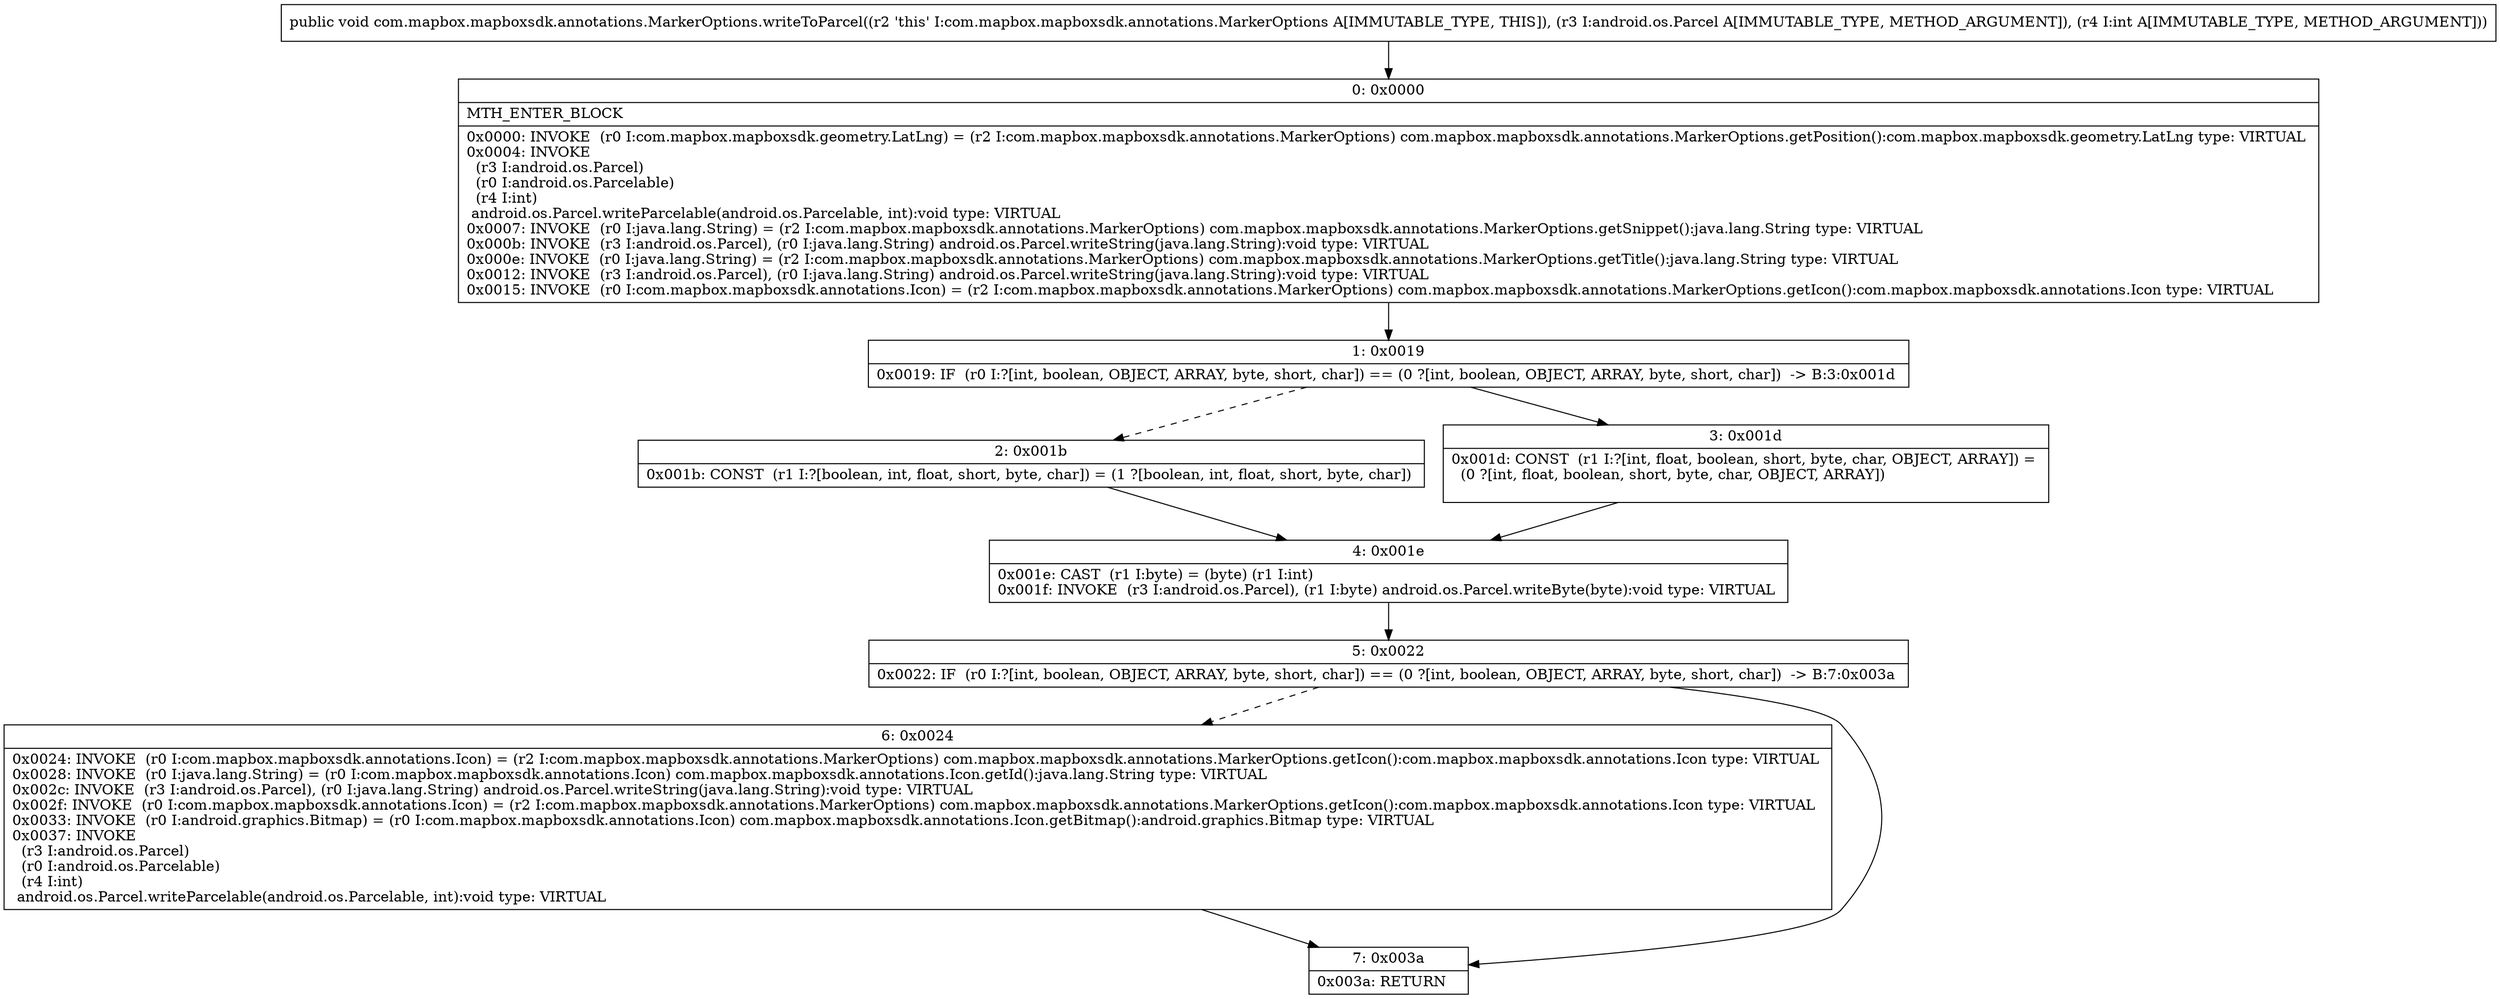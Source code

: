 digraph "CFG forcom.mapbox.mapboxsdk.annotations.MarkerOptions.writeToParcel(Landroid\/os\/Parcel;I)V" {
Node_0 [shape=record,label="{0\:\ 0x0000|MTH_ENTER_BLOCK\l|0x0000: INVOKE  (r0 I:com.mapbox.mapboxsdk.geometry.LatLng) = (r2 I:com.mapbox.mapboxsdk.annotations.MarkerOptions) com.mapbox.mapboxsdk.annotations.MarkerOptions.getPosition():com.mapbox.mapboxsdk.geometry.LatLng type: VIRTUAL \l0x0004: INVOKE  \l  (r3 I:android.os.Parcel)\l  (r0 I:android.os.Parcelable)\l  (r4 I:int)\l android.os.Parcel.writeParcelable(android.os.Parcelable, int):void type: VIRTUAL \l0x0007: INVOKE  (r0 I:java.lang.String) = (r2 I:com.mapbox.mapboxsdk.annotations.MarkerOptions) com.mapbox.mapboxsdk.annotations.MarkerOptions.getSnippet():java.lang.String type: VIRTUAL \l0x000b: INVOKE  (r3 I:android.os.Parcel), (r0 I:java.lang.String) android.os.Parcel.writeString(java.lang.String):void type: VIRTUAL \l0x000e: INVOKE  (r0 I:java.lang.String) = (r2 I:com.mapbox.mapboxsdk.annotations.MarkerOptions) com.mapbox.mapboxsdk.annotations.MarkerOptions.getTitle():java.lang.String type: VIRTUAL \l0x0012: INVOKE  (r3 I:android.os.Parcel), (r0 I:java.lang.String) android.os.Parcel.writeString(java.lang.String):void type: VIRTUAL \l0x0015: INVOKE  (r0 I:com.mapbox.mapboxsdk.annotations.Icon) = (r2 I:com.mapbox.mapboxsdk.annotations.MarkerOptions) com.mapbox.mapboxsdk.annotations.MarkerOptions.getIcon():com.mapbox.mapboxsdk.annotations.Icon type: VIRTUAL \l}"];
Node_1 [shape=record,label="{1\:\ 0x0019|0x0019: IF  (r0 I:?[int, boolean, OBJECT, ARRAY, byte, short, char]) == (0 ?[int, boolean, OBJECT, ARRAY, byte, short, char])  \-\> B:3:0x001d \l}"];
Node_2 [shape=record,label="{2\:\ 0x001b|0x001b: CONST  (r1 I:?[boolean, int, float, short, byte, char]) = (1 ?[boolean, int, float, short, byte, char]) \l}"];
Node_3 [shape=record,label="{3\:\ 0x001d|0x001d: CONST  (r1 I:?[int, float, boolean, short, byte, char, OBJECT, ARRAY]) = \l  (0 ?[int, float, boolean, short, byte, char, OBJECT, ARRAY])\l \l}"];
Node_4 [shape=record,label="{4\:\ 0x001e|0x001e: CAST  (r1 I:byte) = (byte) (r1 I:int) \l0x001f: INVOKE  (r3 I:android.os.Parcel), (r1 I:byte) android.os.Parcel.writeByte(byte):void type: VIRTUAL \l}"];
Node_5 [shape=record,label="{5\:\ 0x0022|0x0022: IF  (r0 I:?[int, boolean, OBJECT, ARRAY, byte, short, char]) == (0 ?[int, boolean, OBJECT, ARRAY, byte, short, char])  \-\> B:7:0x003a \l}"];
Node_6 [shape=record,label="{6\:\ 0x0024|0x0024: INVOKE  (r0 I:com.mapbox.mapboxsdk.annotations.Icon) = (r2 I:com.mapbox.mapboxsdk.annotations.MarkerOptions) com.mapbox.mapboxsdk.annotations.MarkerOptions.getIcon():com.mapbox.mapboxsdk.annotations.Icon type: VIRTUAL \l0x0028: INVOKE  (r0 I:java.lang.String) = (r0 I:com.mapbox.mapboxsdk.annotations.Icon) com.mapbox.mapboxsdk.annotations.Icon.getId():java.lang.String type: VIRTUAL \l0x002c: INVOKE  (r3 I:android.os.Parcel), (r0 I:java.lang.String) android.os.Parcel.writeString(java.lang.String):void type: VIRTUAL \l0x002f: INVOKE  (r0 I:com.mapbox.mapboxsdk.annotations.Icon) = (r2 I:com.mapbox.mapboxsdk.annotations.MarkerOptions) com.mapbox.mapboxsdk.annotations.MarkerOptions.getIcon():com.mapbox.mapboxsdk.annotations.Icon type: VIRTUAL \l0x0033: INVOKE  (r0 I:android.graphics.Bitmap) = (r0 I:com.mapbox.mapboxsdk.annotations.Icon) com.mapbox.mapboxsdk.annotations.Icon.getBitmap():android.graphics.Bitmap type: VIRTUAL \l0x0037: INVOKE  \l  (r3 I:android.os.Parcel)\l  (r0 I:android.os.Parcelable)\l  (r4 I:int)\l android.os.Parcel.writeParcelable(android.os.Parcelable, int):void type: VIRTUAL \l}"];
Node_7 [shape=record,label="{7\:\ 0x003a|0x003a: RETURN   \l}"];
MethodNode[shape=record,label="{public void com.mapbox.mapboxsdk.annotations.MarkerOptions.writeToParcel((r2 'this' I:com.mapbox.mapboxsdk.annotations.MarkerOptions A[IMMUTABLE_TYPE, THIS]), (r3 I:android.os.Parcel A[IMMUTABLE_TYPE, METHOD_ARGUMENT]), (r4 I:int A[IMMUTABLE_TYPE, METHOD_ARGUMENT])) }"];
MethodNode -> Node_0;
Node_0 -> Node_1;
Node_1 -> Node_2[style=dashed];
Node_1 -> Node_3;
Node_2 -> Node_4;
Node_3 -> Node_4;
Node_4 -> Node_5;
Node_5 -> Node_6[style=dashed];
Node_5 -> Node_7;
Node_6 -> Node_7;
}

